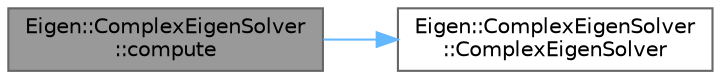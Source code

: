 digraph "Eigen::ComplexEigenSolver::compute"
{
 // LATEX_PDF_SIZE
  bgcolor="transparent";
  edge [fontname=Helvetica,fontsize=10,labelfontname=Helvetica,labelfontsize=10];
  node [fontname=Helvetica,fontsize=10,shape=box,height=0.2,width=0.4];
  rankdir="LR";
  Node1 [id="Node000001",label="Eigen::ComplexEigenSolver\l::compute",height=0.2,width=0.4,color="gray40", fillcolor="grey60", style="filled", fontcolor="black",tooltip="Computes eigendecomposition of given matrix."];
  Node1 -> Node2 [id="edge2_Node000001_Node000002",color="steelblue1",style="solid",tooltip=" "];
  Node2 [id="Node000002",label="Eigen::ComplexEigenSolver\l::ComplexEigenSolver",height=0.2,width=0.4,color="grey40", fillcolor="white", style="filled",URL="$class_eigen_1_1_complex_eigen_solver.html#a3322a21574c61eefd450c003515ad802",tooltip="Default constructor."];
}

